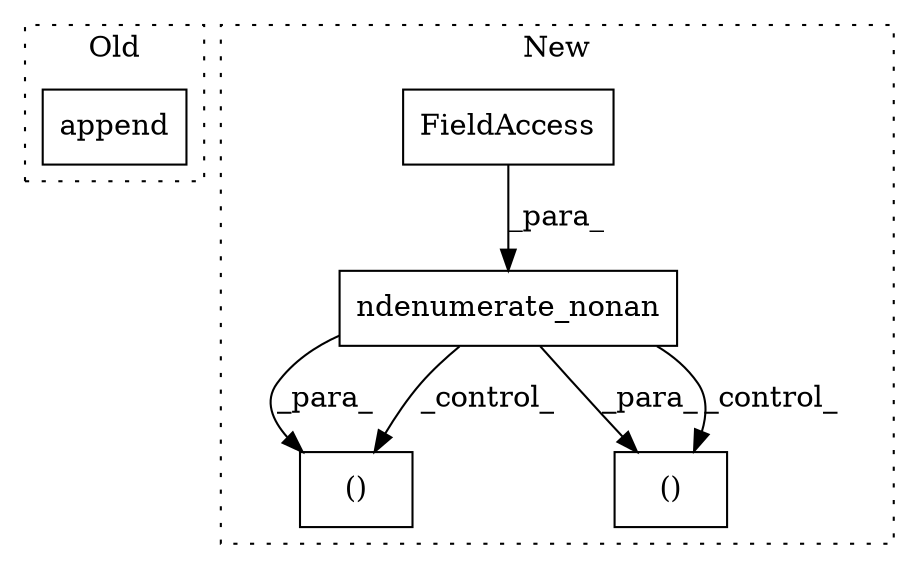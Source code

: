 digraph G {
subgraph cluster0 {
1 [label="append" a="32" s="6729,6745" l="7,1" shape="box"];
label = "Old";
style="dotted";
}
subgraph cluster1 {
2 [label="ndenumerate_nonan" a="32" s="7717,7746" l="18,1" shape="box"];
3 [label="()" a="106" s="7826" l="15" shape="box"];
4 [label="FieldAccess" a="22" s="7735" l="11" shape="box"];
5 [label="()" a="106" s="7888" l="15" shape="box"];
label = "New";
style="dotted";
}
2 -> 3 [label="_para_"];
2 -> 5 [label="_para_"];
2 -> 5 [label="_control_"];
2 -> 3 [label="_control_"];
4 -> 2 [label="_para_"];
}